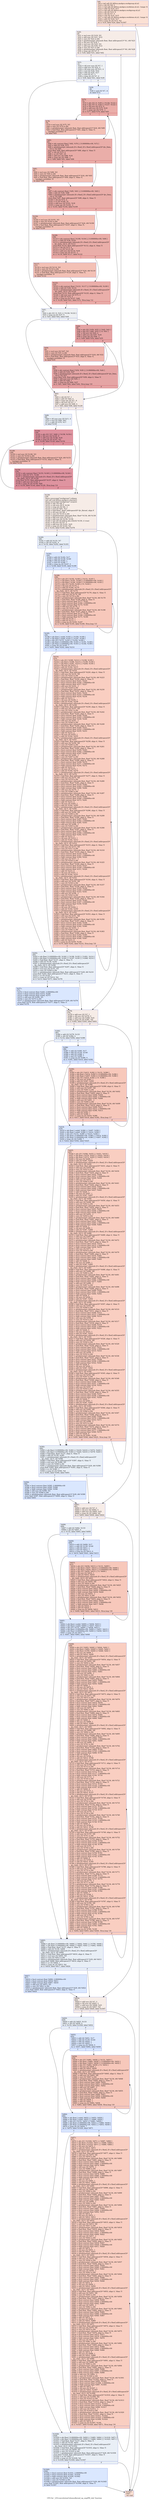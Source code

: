 digraph "CFG for '_Z31convolutionColumnsKernel_up_smpPfS_iiiiii' function" {
	label="CFG for '_Z31convolutionColumnsKernel_up_smpPfS_iiiiii' function";

	Node0x48a26b0 [shape=record,color="#3d50c3ff", style=filled, fillcolor="#f7b99e70",label="{%8:\l  %9 = tail call i32 @llvm.amdgcn.workgroup.id.x()\l  %10 = shl i32 %9, 2\l  %11 = tail call i32 @llvm.amdgcn.workitem.id.x(), !range !4\l  %12 = add i32 %10, %11\l  %13 = tail call i32 @llvm.amdgcn.workgroup.id.y()\l  %14 = shl i32 %13, 6\l  %15 = shl i32 %7, 4\l  %16 = sub i32 %14, %15\l  %17 = tail call i32 @llvm.amdgcn.workitem.id.y(), !range !4\l  %18 = add i32 %16, %17\l  %19 = icmp slt i32 %12, %2\l  br i1 %19, label %20, label %1047\l|{<s0>T|<s1>F}}"];
	Node0x48a26b0:s0 -> Node0x48a4540;
	Node0x48a26b0:s1 -> Node0x48a45d0;
	Node0x48a4540 [shape=record,color="#3d50c3ff", style=filled, fillcolor="#ead5c970",label="{%20:\l20:                                               \l  %21 = mul nsw i32 %18, %5\l  %22 = add nsw i32 %21, %12\l  %23 = sext i32 %22 to i64\l  %24 = getelementptr inbounds float, float addrspace(1)* %1, i64 %23\l  %25 = shl nsw i32 %18, 1\l  %26 = mul nsw i32 %25, %5\l  %27 = add nsw i32 %26, %12\l  %28 = sext i32 %27 to i64\l  %29 = getelementptr inbounds float, float addrspace(1)* %0, i64 %28\l  %30 = icmp sgt i32 %7, 0\l  br i1 %30, label %31, label %62\l|{<s0>T|<s1>F}}"];
	Node0x48a4540:s0 -> Node0x48a4cc0;
	Node0x48a4540:s1 -> Node0x48a4d10;
	Node0x48a4cc0 [shape=record,color="#3d50c3ff", style=filled, fillcolor="#d9dce170",label="{%31:\l31:                                               \l  %32 = shl nuw nsw i32 %7, 1\l  %33 = add nsw i32 %32, 4\l  %34 = shl nuw nsw i32 %11, 4\l  %35 = mul i32 %34, %33\l  %36 = add i32 %35, %17\l  %37 = and i32 %7, 3\l  %38 = icmp ult i32 %7, 4\l  br i1 %38, label %41, label %39\l|{<s0>T|<s1>F}}"];
	Node0x48a4cc0:s0 -> Node0x48a3bf0;
	Node0x48a4cc0:s1 -> Node0x48a53c0;
	Node0x48a53c0 [shape=record,color="#3d50c3ff", style=filled, fillcolor="#b9d0f970",label="{%39:\l39:                                               \l  %40 = and i32 %7, -4\l  br label %72\l}"];
	Node0x48a53c0 -> Node0x48a55c0;
	Node0x48a3bf0 [shape=record,color="#3d50c3ff", style=filled, fillcolor="#d9dce170",label="{%41:\l41:                                               \l  %42 = phi i32 [ 0, %31 ], [ %126, %122 ]\l  %43 = icmp eq i32 %37, 0\l  br i1 %43, label %62, label %44\l|{<s0>T|<s1>F}}"];
	Node0x48a3bf0:s0 -> Node0x48a4d10;
	Node0x48a3bf0:s1 -> Node0x48a5880;
	Node0x48a5880 [shape=record,color="#b70d28ff", style=filled, fillcolor="#c5333470",label="{%44:\l44:                                               \l  %45 = phi i32 [ %59, %55 ], [ %42, %41 ]\l  %46 = phi i32 [ %60, %55 ], [ 0, %41 ]\l  %47 = shl nsw i32 %45, 4\l  %48 = add nsw i32 %47, %18\l  %49 = icmp sgt i32 %48, -1\l  br i1 %49, label %50, label %55\l|{<s0>T|<s1>F}}"];
	Node0x48a5880:s0 -> Node0x48a5e30;
	Node0x48a5880:s1 -> Node0x48a59f0;
	Node0x48a5e30 [shape=record,color="#3d50c3ff", style=filled, fillcolor="#dc5d4a70",label="{%50:\l50:                                               \l  %51 = mul nsw i32 %47, %5\l  %52 = sext i32 %51 to i64\l  %53 = getelementptr inbounds float, float addrspace(1)* %24, i64 %52\l  %54 = load float, float addrspace(1)* %53, align 4, !tbaa !5,\l... !amdgpu.noclobber !9\l  br label %55\l}"];
	Node0x48a5e30 -> Node0x48a59f0;
	Node0x48a59f0 [shape=record,color="#b70d28ff", style=filled, fillcolor="#c5333470",label="{%55:\l55:                                               \l  %56 = phi contract float [ %54, %50 ], [ 0.000000e+00, %44 ]\l  %57 = add i32 %36, %47\l  %58 = getelementptr inbounds [0 x float], [0 x float] addrspace(3)* @s_Data,\l... i32 0, i32 %57\l  store float %56, float addrspace(3)* %58, align 4, !tbaa !5\l  %59 = add nuw nsw i32 %45, 1\l  %60 = add i32 %46, 1\l  %61 = icmp eq i32 %60, %37\l  br i1 %61, label %62, label %44, !llvm.loop !10\l|{<s0>T|<s1>F}}"];
	Node0x48a59f0:s0 -> Node0x48a4d10;
	Node0x48a59f0:s1 -> Node0x48a5880;
	Node0x48a4d10 [shape=record,color="#3d50c3ff", style=filled, fillcolor="#ead5c970",label="{%62:\l62:                                               \l  %63 = shl i32 %7, 1\l  %64 = add i32 %63, 4\l  %65 = icmp sgt i32 %7, -4\l  %66 = shl nsw i32 %7, 1\l  %67 = add nsw i32 %66, 4\l  br i1 %65, label %68, label %129\l|{<s0>T|<s1>F}}"];
	Node0x48a4d10:s0 -> Node0x48a5090;
	Node0x48a4d10:s1 -> Node0x48a7fe0;
	Node0x48a5090 [shape=record,color="#3d50c3ff", style=filled, fillcolor="#cedaeb70",label="{%68:\l68:                                               \l  %69 = shl nuw nsw i32 %11, 4\l  %70 = mul i32 %69, %67\l  %71 = add i32 %70, %17\l  br label %144\l}"];
	Node0x48a5090 -> Node0x48a82d0;
	Node0x48a55c0 [shape=record,color="#b70d28ff", style=filled, fillcolor="#d0473d70",label="{%72:\l72:                                               \l  %73 = phi i32 [ 0, %39 ], [ %126, %122 ]\l  %74 = phi i32 [ 0, %39 ], [ %127, %122 ]\l  %75 = shl nsw i32 %73, 4\l  %76 = add nsw i32 %75, %18\l  %77 = icmp sgt i32 %76, -1\l  br i1 %77, label %78, label %83\l|{<s0>T|<s1>F}}"];
	Node0x48a55c0:s0 -> Node0x48a86a0;
	Node0x48a55c0:s1 -> Node0x48a8730;
	Node0x48a86a0 [shape=record,color="#3d50c3ff", style=filled, fillcolor="#e5705870",label="{%78:\l78:                                               \l  %79 = mul nsw i32 %75, %5\l  %80 = sext i32 %79 to i64\l  %81 = getelementptr inbounds float, float addrspace(1)* %24, i64 %80\l  %82 = load float, float addrspace(1)* %81, align 4, !tbaa !5,\l... !amdgpu.noclobber !9\l  br label %83\l}"];
	Node0x48a86a0 -> Node0x48a8730;
	Node0x48a8730 [shape=record,color="#b70d28ff", style=filled, fillcolor="#d0473d70",label="{%83:\l83:                                               \l  %84 = phi contract float [ %82, %78 ], [ 0.000000e+00, %72 ]\l  %85 = add i32 %36, %75\l  %86 = getelementptr inbounds [0 x float], [0 x float] addrspace(3)* @s_Data,\l... i32 0, i32 %85\l  store float %84, float addrspace(3)* %86, align 4, !tbaa !5\l  %87 = shl i32 %73, 4\l  %88 = or i32 %87, 16\l  %89 = add nsw i32 %88, %18\l  %90 = icmp sgt i32 %89, -1\l  br i1 %90, label %91, label %96\l|{<s0>T|<s1>F}}"];
	Node0x48a8730:s0 -> Node0x48a95d0;
	Node0x48a8730:s1 -> Node0x48a9620;
	Node0x48a95d0 [shape=record,color="#3d50c3ff", style=filled, fillcolor="#e5705870",label="{%91:\l91:                                               \l  %92 = mul nsw i32 %88, %5\l  %93 = sext i32 %92 to i64\l  %94 = getelementptr inbounds float, float addrspace(1)* %24, i64 %93\l  %95 = load float, float addrspace(1)* %94, align 4, !tbaa !5,\l... !amdgpu.noclobber !9\l  br label %96\l}"];
	Node0x48a95d0 -> Node0x48a9620;
	Node0x48a9620 [shape=record,color="#b70d28ff", style=filled, fillcolor="#d0473d70",label="{%96:\l96:                                               \l  %97 = phi contract float [ %95, %91 ], [ 0.000000e+00, %83 ]\l  %98 = add i32 %36, %88\l  %99 = getelementptr inbounds [0 x float], [0 x float] addrspace(3)* @s_Data,\l... i32 0, i32 %98\l  store float %97, float addrspace(3)* %99, align 4, !tbaa !5\l  %100 = shl i32 %73, 4\l  %101 = or i32 %100, 32\l  %102 = add nsw i32 %101, %18\l  %103 = icmp sgt i32 %102, -1\l  br i1 %103, label %104, label %109\l|{<s0>T|<s1>F}}"];
	Node0x48a9620:s0 -> Node0x48a9eb0;
	Node0x48a9620:s1 -> Node0x48a9f00;
	Node0x48a9eb0 [shape=record,color="#3d50c3ff", style=filled, fillcolor="#e5705870",label="{%104:\l104:                                              \l  %105 = mul nsw i32 %101, %5\l  %106 = sext i32 %105 to i64\l  %107 = getelementptr inbounds float, float addrspace(1)* %24, i64 %106\l  %108 = load float, float addrspace(1)* %107, align 4, !tbaa !5,\l... !amdgpu.noclobber !9\l  br label %109\l}"];
	Node0x48a9eb0 -> Node0x48a9f00;
	Node0x48a9f00 [shape=record,color="#b70d28ff", style=filled, fillcolor="#d0473d70",label="{%109:\l109:                                              \l  %110 = phi contract float [ %108, %104 ], [ 0.000000e+00, %96 ]\l  %111 = add i32 %36, %101\l  %112 = getelementptr inbounds [0 x float], [0 x float] addrspace(3)*\l... @s_Data, i32 0, i32 %111\l  store float %110, float addrspace(3)* %112, align 4, !tbaa !5\l  %113 = shl i32 %73, 4\l  %114 = or i32 %113, 48\l  %115 = add nsw i32 %114, %18\l  %116 = icmp sgt i32 %115, -1\l  br i1 %116, label %117, label %122\l|{<s0>T|<s1>F}}"];
	Node0x48a9f00:s0 -> Node0x48aa7c0;
	Node0x48a9f00:s1 -> Node0x48a56b0;
	Node0x48aa7c0 [shape=record,color="#3d50c3ff", style=filled, fillcolor="#e5705870",label="{%117:\l117:                                              \l  %118 = mul nsw i32 %114, %5\l  %119 = sext i32 %118 to i64\l  %120 = getelementptr inbounds float, float addrspace(1)* %24, i64 %119\l  %121 = load float, float addrspace(1)* %120, align 4, !tbaa !5,\l... !amdgpu.noclobber !9\l  br label %122\l}"];
	Node0x48aa7c0 -> Node0x48a56b0;
	Node0x48a56b0 [shape=record,color="#b70d28ff", style=filled, fillcolor="#d0473d70",label="{%122:\l122:                                              \l  %123 = phi contract float [ %121, %117 ], [ 0.000000e+00, %109 ]\l  %124 = add i32 %36, %114\l  %125 = getelementptr inbounds [0 x float], [0 x float] addrspace(3)*\l... @s_Data, i32 0, i32 %124\l  store float %123, float addrspace(3)* %125, align 4, !tbaa !5\l  %126 = add nuw nsw i32 %73, 4\l  %127 = add i32 %74, 4\l  %128 = icmp eq i32 %127, %40\l  br i1 %128, label %41, label %72, !llvm.loop !12\l|{<s0>T|<s1>F}}"];
	Node0x48a56b0:s0 -> Node0x48a3bf0;
	Node0x48a56b0:s1 -> Node0x48a55c0;
	Node0x48a7fe0 [shape=record,color="#3d50c3ff", style=filled, fillcolor="#ead5c970",label="{%129:\l129:                                              \l  fence syncscope(\"workgroup\") release\l  tail call void @llvm.amdgcn.s.barrier()\l  fence syncscope(\"workgroup\") acquire\l  %130 = sdiv i32 %6, 2\l  %131 = sub nsw i32 0, %130\l  %132 = icmp slt i32 %6, -1\l  %133 = mul i32 %67, %11\l  %134 = load float*, float* addrspace(4)* @c_Kernel, align 8\l  %135 = shl nsw i32 %6, 1\l  %136 = sext i32 %135 to i64\l  %137 = getelementptr inbounds float, float* %134, i64 %136\l  %138 = add nuw nsw i32 %17, 1\l  %139 = add nsw i32 %138, %130\l  %140 = tail call i32 @llvm.abs.i32(i32 %130, i1 true)\l  %141 = shl nsw i32 %7, 5\l  %142 = add nsw i32 %141, %25\l  %143 = icmp slt i32 %142, %4\l  br i1 %143, label %160, label %378\l|{<s0>T|<s1>F}}"];
	Node0x48a7fe0:s0 -> Node0x48ac0b0;
	Node0x48a7fe0:s1 -> Node0x48ac140;
	Node0x48a82d0 [shape=record,color="#b70d28ff", style=filled, fillcolor="#b70d2870",label="{%144:\l144:                                              \l  %145 = phi i32 [ %7, %68 ], [ %158, %154 ]\l  %146 = shl nsw i32 %145, 4\l  %147 = add nsw i32 %146, %18\l  %148 = icmp slt i32 %147, %3\l  br i1 %148, label %149, label %154\l|{<s0>T|<s1>F}}"];
	Node0x48a82d0:s0 -> Node0x48ac5a0;
	Node0x48a82d0:s1 -> Node0x48ac2b0;
	Node0x48ac5a0 [shape=record,color="#3d50c3ff", style=filled, fillcolor="#dc5d4a70",label="{%149:\l149:                                              \l  %150 = mul nsw i32 %146, %5\l  %151 = sext i32 %150 to i64\l  %152 = getelementptr inbounds float, float addrspace(1)* %24, i64 %151\l  %153 = load float, float addrspace(1)* %152, align 4, !tbaa !5,\l... !amdgpu.noclobber !9\l  br label %154\l}"];
	Node0x48ac5a0 -> Node0x48ac2b0;
	Node0x48ac2b0 [shape=record,color="#b70d28ff", style=filled, fillcolor="#b70d2870",label="{%154:\l154:                                              \l  %155 = phi contract float [ %153, %149 ], [ 0.000000e+00, %144 ]\l  %156 = add i32 %71, %146\l  %157 = getelementptr inbounds [0 x float], [0 x float] addrspace(3)*\l... @s_Data, i32 0, i32 %156\l  store float %155, float addrspace(3)* %157, align 4, !tbaa !5\l  %158 = add nsw i32 %145, 1\l  %159 = icmp slt i32 %158, %64\l  br i1 %159, label %144, label %129, !llvm.loop !14\l|{<s0>T|<s1>F}}"];
	Node0x48ac2b0:s0 -> Node0x48a82d0;
	Node0x48ac2b0:s1 -> Node0x48a7fe0;
	Node0x48ac0b0 [shape=record,color="#3d50c3ff", style=filled, fillcolor="#cedaeb70",label="{%160:\l160:                                              \l  %161 = add i32 %133, %7\l  %162 = shl i32 %161, 4\l  br i1 %132, label %202, label %163\l|{<s0>T|<s1>F}}"];
	Node0x48ac0b0:s0 -> Node0x48ad040;
	Node0x48ac0b0:s1 -> Node0x48ad090;
	Node0x48ad090 [shape=record,color="#3d50c3ff", style=filled, fillcolor="#abc8fd70",label="{%163:\l163:                                              \l  %164 = add i32 %162, %17\l  %165 = add i32 %130, %140\l  %166 = add i32 %165, 1\l  %167 = and i32 %166, 7\l  %168 = icmp eq i32 %167, 0\l  br i1 %168, label %195, label %169\l|{<s0>T|<s1>F}}"];
	Node0x48ad090:s0 -> Node0x48ad4a0;
	Node0x48ad090:s1 -> Node0x48ad4f0;
	Node0x48ad4f0 [shape=record,color="#3d50c3ff", style=filled, fillcolor="#ed836670",label="{%169:\l169:                                              \l  %170 = phi i32 [ %192, %169 ], [ %131, %163 ]\l  %171 = phi float [ %191, %169 ], [ 0.000000e+00, %163 ]\l  %172 = phi float [ %184, %169 ], [ 0.000000e+00, %163 ]\l  %173 = phi i32 [ %193, %169 ], [ 0, %163 ]\l  %174 = shl nsw i32 %170, 1\l  %175 = add i32 %164, %170\l  %176 = getelementptr inbounds [0 x float], [0 x float] addrspace(3)*\l... @s_Data, i32 0, i32 %175\l  %177 = load float, float addrspace(3)* %176, align 4, !tbaa !5\l  %178 = add nsw i32 %174, %6\l  %179 = sext i32 %178 to i64\l  %180 = getelementptr inbounds float, float* %134, i64 %179\l  %181 = load float, float* %180, align 4, !tbaa !5\l  %182 = fmul contract float %177, %181\l  %183 = fmul contract float %182, 2.000000e+00\l  %184 = fadd contract float %172, %183\l  %185 = add nsw i32 %178, -1\l  %186 = sext i32 %185 to i64\l  %187 = getelementptr inbounds float, float* %134, i64 %186\l  %188 = load float, float* %187, align 4, !tbaa !5\l  %189 = fmul contract float %177, %188\l  %190 = fmul contract float %189, 2.000000e+00\l  %191 = fadd contract float %171, %190\l  %192 = add i32 %170, 1\l  %193 = add i32 %173, 1\l  %194 = icmp eq i32 %193, %167\l  br i1 %194, label %195, label %169, !llvm.loop !15\l|{<s0>T|<s1>F}}"];
	Node0x48ad4f0:s0 -> Node0x48ad4a0;
	Node0x48ad4f0:s1 -> Node0x48ad4f0;
	Node0x48ad4a0 [shape=record,color="#3d50c3ff", style=filled, fillcolor="#abc8fd70",label="{%195:\l195:                                              \l  %196 = phi float [ undef, %163 ], [ %184, %169 ]\l  %197 = phi float [ undef, %163 ], [ %191, %169 ]\l  %198 = phi i32 [ %131, %163 ], [ %192, %169 ]\l  %199 = phi float [ 0.000000e+00, %163 ], [ %191, %169 ]\l  %200 = phi float [ 0.000000e+00, %163 ], [ %184, %169 ]\l  %201 = icmp ult i32 %165, 7\l  br i1 %201, label %202, label %214\l|{<s0>T|<s1>F}}"];
	Node0x48ad4a0:s0 -> Node0x48ad040;
	Node0x48ad4a0:s1 -> Node0x48aeef0;
	Node0x48ad040 [shape=record,color="#3d50c3ff", style=filled, fillcolor="#cedaeb70",label="{%202:\l202:                                              \l  %203 = phi float [ 0.000000e+00, %160 ], [ %196, %195 ], [ %361, %214 ]\l  %204 = phi float [ 0.000000e+00, %160 ], [ %197, %195 ], [ %368, %214 ]\l  %205 = load float, float* %137, align 4, !tbaa !5\l  %206 = add i32 %139, %162\l  %207 = getelementptr inbounds [0 x float], [0 x float] addrspace(3)*\l... @s_Data, i32 0, i32 %206\l  %208 = load float, float addrspace(3)* %207, align 4, !tbaa !5\l  %209 = mul nsw i32 %141, %5\l  %210 = sext i32 %209 to i64\l  %211 = getelementptr inbounds float, float addrspace(1)* %29, i64 %210\l  store float %203, float addrspace(1)* %211, align 4, !tbaa !5\l  %212 = or i32 %142, 1\l  %213 = icmp slt i32 %212, %4\l  br i1 %213, label %371, label %378\l|{<s0>T|<s1>F}}"];
	Node0x48ad040:s0 -> Node0x48af750;
	Node0x48ad040:s1 -> Node0x48ac140;
	Node0x48aeef0 [shape=record,color="#3d50c3ff", style=filled, fillcolor="#f2907270",label="{%214:\l214:                                              \l  %215 = phi i32 [ %369, %214 ], [ %198, %195 ]\l  %216 = phi float [ %368, %214 ], [ %199, %195 ]\l  %217 = phi float [ %361, %214 ], [ %200, %195 ]\l  %218 = shl nsw i32 %215, 1\l  %219 = add i32 %164, %215\l  %220 = getelementptr inbounds [0 x float], [0 x float] addrspace(3)*\l... @s_Data, i32 0, i32 %219\l  %221 = load float, float addrspace(3)* %220, align 4, !tbaa !5\l  %222 = add nsw i32 %218, %6\l  %223 = sext i32 %222 to i64\l  %224 = getelementptr inbounds float, float* %134, i64 %223\l  %225 = load float, float* %224, align 4, !tbaa !5\l  %226 = fmul contract float %221, %225\l  %227 = fmul contract float %226, 2.000000e+00\l  %228 = fadd contract float %217, %227\l  %229 = add nsw i32 %222, -1\l  %230 = sext i32 %229 to i64\l  %231 = getelementptr inbounds float, float* %134, i64 %230\l  %232 = load float, float* %231, align 4, !tbaa !5\l  %233 = fmul contract float %221, %232\l  %234 = fmul contract float %233, 2.000000e+00\l  %235 = fadd contract float %216, %234\l  %236 = add i32 %215, 1\l  %237 = shl nsw i32 %236, 1\l  %238 = add i32 %164, %236\l  %239 = getelementptr inbounds [0 x float], [0 x float] addrspace(3)*\l... @s_Data, i32 0, i32 %238\l  %240 = load float, float addrspace(3)* %239, align 4, !tbaa !5\l  %241 = add nsw i32 %237, %6\l  %242 = sext i32 %241 to i64\l  %243 = getelementptr inbounds float, float* %134, i64 %242\l  %244 = load float, float* %243, align 4, !tbaa !5\l  %245 = fmul contract float %240, %244\l  %246 = fmul contract float %245, 2.000000e+00\l  %247 = fadd contract float %228, %246\l  %248 = add nsw i32 %241, -1\l  %249 = sext i32 %248 to i64\l  %250 = getelementptr inbounds float, float* %134, i64 %249\l  %251 = load float, float* %250, align 4, !tbaa !5\l  %252 = fmul contract float %240, %251\l  %253 = fmul contract float %252, 2.000000e+00\l  %254 = fadd contract float %235, %253\l  %255 = add i32 %215, 2\l  %256 = shl nsw i32 %255, 1\l  %257 = add i32 %164, %255\l  %258 = getelementptr inbounds [0 x float], [0 x float] addrspace(3)*\l... @s_Data, i32 0, i32 %257\l  %259 = load float, float addrspace(3)* %258, align 4, !tbaa !5\l  %260 = add nsw i32 %256, %6\l  %261 = sext i32 %260 to i64\l  %262 = getelementptr inbounds float, float* %134, i64 %261\l  %263 = load float, float* %262, align 4, !tbaa !5\l  %264 = fmul contract float %259, %263\l  %265 = fmul contract float %264, 2.000000e+00\l  %266 = fadd contract float %247, %265\l  %267 = add nsw i32 %260, -1\l  %268 = sext i32 %267 to i64\l  %269 = getelementptr inbounds float, float* %134, i64 %268\l  %270 = load float, float* %269, align 4, !tbaa !5\l  %271 = fmul contract float %259, %270\l  %272 = fmul contract float %271, 2.000000e+00\l  %273 = fadd contract float %254, %272\l  %274 = add i32 %215, 3\l  %275 = shl nsw i32 %274, 1\l  %276 = add i32 %164, %274\l  %277 = getelementptr inbounds [0 x float], [0 x float] addrspace(3)*\l... @s_Data, i32 0, i32 %276\l  %278 = load float, float addrspace(3)* %277, align 4, !tbaa !5\l  %279 = add nsw i32 %275, %6\l  %280 = sext i32 %279 to i64\l  %281 = getelementptr inbounds float, float* %134, i64 %280\l  %282 = load float, float* %281, align 4, !tbaa !5\l  %283 = fmul contract float %278, %282\l  %284 = fmul contract float %283, 2.000000e+00\l  %285 = fadd contract float %266, %284\l  %286 = add nsw i32 %279, -1\l  %287 = sext i32 %286 to i64\l  %288 = getelementptr inbounds float, float* %134, i64 %287\l  %289 = load float, float* %288, align 4, !tbaa !5\l  %290 = fmul contract float %278, %289\l  %291 = fmul contract float %290, 2.000000e+00\l  %292 = fadd contract float %273, %291\l  %293 = add i32 %215, 4\l  %294 = shl nsw i32 %293, 1\l  %295 = add i32 %164, %293\l  %296 = getelementptr inbounds [0 x float], [0 x float] addrspace(3)*\l... @s_Data, i32 0, i32 %295\l  %297 = load float, float addrspace(3)* %296, align 4, !tbaa !5\l  %298 = add nsw i32 %294, %6\l  %299 = sext i32 %298 to i64\l  %300 = getelementptr inbounds float, float* %134, i64 %299\l  %301 = load float, float* %300, align 4, !tbaa !5\l  %302 = fmul contract float %297, %301\l  %303 = fmul contract float %302, 2.000000e+00\l  %304 = fadd contract float %285, %303\l  %305 = add nsw i32 %298, -1\l  %306 = sext i32 %305 to i64\l  %307 = getelementptr inbounds float, float* %134, i64 %306\l  %308 = load float, float* %307, align 4, !tbaa !5\l  %309 = fmul contract float %297, %308\l  %310 = fmul contract float %309, 2.000000e+00\l  %311 = fadd contract float %292, %310\l  %312 = add i32 %215, 5\l  %313 = shl nsw i32 %312, 1\l  %314 = add i32 %164, %312\l  %315 = getelementptr inbounds [0 x float], [0 x float] addrspace(3)*\l... @s_Data, i32 0, i32 %314\l  %316 = load float, float addrspace(3)* %315, align 4, !tbaa !5\l  %317 = add nsw i32 %313, %6\l  %318 = sext i32 %317 to i64\l  %319 = getelementptr inbounds float, float* %134, i64 %318\l  %320 = load float, float* %319, align 4, !tbaa !5\l  %321 = fmul contract float %316, %320\l  %322 = fmul contract float %321, 2.000000e+00\l  %323 = fadd contract float %304, %322\l  %324 = add nsw i32 %317, -1\l  %325 = sext i32 %324 to i64\l  %326 = getelementptr inbounds float, float* %134, i64 %325\l  %327 = load float, float* %326, align 4, !tbaa !5\l  %328 = fmul contract float %316, %327\l  %329 = fmul contract float %328, 2.000000e+00\l  %330 = fadd contract float %311, %329\l  %331 = add i32 %215, 6\l  %332 = shl nsw i32 %331, 1\l  %333 = add i32 %164, %331\l  %334 = getelementptr inbounds [0 x float], [0 x float] addrspace(3)*\l... @s_Data, i32 0, i32 %333\l  %335 = load float, float addrspace(3)* %334, align 4, !tbaa !5\l  %336 = add nsw i32 %332, %6\l  %337 = sext i32 %336 to i64\l  %338 = getelementptr inbounds float, float* %134, i64 %337\l  %339 = load float, float* %338, align 4, !tbaa !5\l  %340 = fmul contract float %335, %339\l  %341 = fmul contract float %340, 2.000000e+00\l  %342 = fadd contract float %323, %341\l  %343 = add nsw i32 %336, -1\l  %344 = sext i32 %343 to i64\l  %345 = getelementptr inbounds float, float* %134, i64 %344\l  %346 = load float, float* %345, align 4, !tbaa !5\l  %347 = fmul contract float %335, %346\l  %348 = fmul contract float %347, 2.000000e+00\l  %349 = fadd contract float %330, %348\l  %350 = add i32 %215, 7\l  %351 = shl nsw i32 %350, 1\l  %352 = add i32 %164, %350\l  %353 = getelementptr inbounds [0 x float], [0 x float] addrspace(3)*\l... @s_Data, i32 0, i32 %352\l  %354 = load float, float addrspace(3)* %353, align 4, !tbaa !5\l  %355 = add nsw i32 %351, %6\l  %356 = sext i32 %355 to i64\l  %357 = getelementptr inbounds float, float* %134, i64 %356\l  %358 = load float, float* %357, align 4, !tbaa !5\l  %359 = fmul contract float %354, %358\l  %360 = fmul contract float %359, 2.000000e+00\l  %361 = fadd contract float %342, %360\l  %362 = add nsw i32 %355, -1\l  %363 = sext i32 %362 to i64\l  %364 = getelementptr inbounds float, float* %134, i64 %363\l  %365 = load float, float* %364, align 4, !tbaa !5\l  %366 = fmul contract float %354, %365\l  %367 = fmul contract float %366, 2.000000e+00\l  %368 = fadd contract float %349, %367\l  %369 = add i32 %215, 8\l  %370 = icmp eq i32 %350, %140\l  br i1 %370, label %202, label %214, !llvm.loop !16\l|{<s0>T|<s1>F}}"];
	Node0x48aeef0:s0 -> Node0x48ad040;
	Node0x48aeef0:s1 -> Node0x48aeef0;
	Node0x48af750 [shape=record,color="#3d50c3ff", style=filled, fillcolor="#abc8fd70",label="{%371:\l371:                                              \l  %372 = fmul contract float %205, 2.000000e+00\l  %373 = fmul contract float %372, %208\l  %374 = fadd contract float %204, %373\l  %375 = add nsw i32 %209, %5\l  %376 = sext i32 %375 to i64\l  %377 = getelementptr inbounds float, float addrspace(1)* %29, i64 %376\l  store float %374, float addrspace(1)* %377, align 4, !tbaa !5\l  br label %378\l}"];
	Node0x48af750 -> Node0x48ac140;
	Node0x48ac140 [shape=record,color="#3d50c3ff", style=filled, fillcolor="#ead5c970",label="{%378:\l378:                                              \l  %379 = add nsw i32 %7, 1\l  %380 = shl nsw i32 %379, 5\l  %381 = add nsw i32 %380, %25\l  %382 = icmp slt i32 %381, %4\l  br i1 %382, label %383, label %601\l|{<s0>T|<s1>F}}"];
	Node0x48ac140:s0 -> Node0x48b6810;
	Node0x48ac140:s1 -> Node0x48b6860;
	Node0x48b6810 [shape=record,color="#3d50c3ff", style=filled, fillcolor="#cedaeb70",label="{%383:\l383:                                              \l  %384 = add i32 %379, %133\l  %385 = shl i32 %384, 4\l  br i1 %132, label %582, label %386\l|{<s0>T|<s1>F}}"];
	Node0x48b6810:s0 -> Node0x48b6a80;
	Node0x48b6810:s1 -> Node0x48b6ad0;
	Node0x48b6ad0 [shape=record,color="#3d50c3ff", style=filled, fillcolor="#abc8fd70",label="{%386:\l386:                                              \l  %387 = add i32 %385, %17\l  %388 = add i32 %130, %140\l  %389 = add i32 %388, 1\l  %390 = and i32 %389, 7\l  %391 = icmp eq i32 %390, 0\l  br i1 %391, label %418, label %392\l|{<s0>T|<s1>F}}"];
	Node0x48b6ad0:s0 -> Node0x48b6ee0;
	Node0x48b6ad0:s1 -> Node0x48b6f30;
	Node0x48b6f30 [shape=record,color="#3d50c3ff", style=filled, fillcolor="#ed836670",label="{%392:\l392:                                              \l  %393 = phi i32 [ %415, %392 ], [ %131, %386 ]\l  %394 = phi float [ %414, %392 ], [ 0.000000e+00, %386 ]\l  %395 = phi float [ %407, %392 ], [ 0.000000e+00, %386 ]\l  %396 = phi i32 [ %416, %392 ], [ 0, %386 ]\l  %397 = shl nsw i32 %393, 1\l  %398 = add i32 %387, %393\l  %399 = getelementptr inbounds [0 x float], [0 x float] addrspace(3)*\l... @s_Data, i32 0, i32 %398\l  %400 = load float, float addrspace(3)* %399, align 4, !tbaa !5\l  %401 = add nsw i32 %397, %6\l  %402 = sext i32 %401 to i64\l  %403 = getelementptr inbounds float, float* %134, i64 %402\l  %404 = load float, float* %403, align 4, !tbaa !5\l  %405 = fmul contract float %400, %404\l  %406 = fmul contract float %405, 2.000000e+00\l  %407 = fadd contract float %395, %406\l  %408 = add nsw i32 %401, -1\l  %409 = sext i32 %408 to i64\l  %410 = getelementptr inbounds float, float* %134, i64 %409\l  %411 = load float, float* %410, align 4, !tbaa !5\l  %412 = fmul contract float %400, %411\l  %413 = fmul contract float %412, 2.000000e+00\l  %414 = fadd contract float %394, %413\l  %415 = add i32 %393, 1\l  %416 = add i32 %396, 1\l  %417 = icmp eq i32 %416, %390\l  br i1 %417, label %418, label %392, !llvm.loop !17\l|{<s0>T|<s1>F}}"];
	Node0x48b6f30:s0 -> Node0x48b6ee0;
	Node0x48b6f30:s1 -> Node0x48b6f30;
	Node0x48b6ee0 [shape=record,color="#3d50c3ff", style=filled, fillcolor="#abc8fd70",label="{%418:\l418:                                              \l  %419 = phi float [ undef, %386 ], [ %407, %392 ]\l  %420 = phi float [ undef, %386 ], [ %414, %392 ]\l  %421 = phi i32 [ %131, %386 ], [ %415, %392 ]\l  %422 = phi float [ 0.000000e+00, %386 ], [ %414, %392 ]\l  %423 = phi float [ 0.000000e+00, %386 ], [ %407, %392 ]\l  %424 = icmp ult i32 %388, 7\l  br i1 %424, label %582, label %425\l|{<s0>T|<s1>F}}"];
	Node0x48b6ee0:s0 -> Node0x48b6a80;
	Node0x48b6ee0:s1 -> Node0x48b8500;
	Node0x48b8500 [shape=record,color="#3d50c3ff", style=filled, fillcolor="#f2907270",label="{%425:\l425:                                              \l  %426 = phi i32 [ %580, %425 ], [ %421, %418 ]\l  %427 = phi float [ %579, %425 ], [ %422, %418 ]\l  %428 = phi float [ %572, %425 ], [ %423, %418 ]\l  %429 = shl nsw i32 %426, 1\l  %430 = add i32 %387, %426\l  %431 = getelementptr inbounds [0 x float], [0 x float] addrspace(3)*\l... @s_Data, i32 0, i32 %430\l  %432 = load float, float addrspace(3)* %431, align 4, !tbaa !5\l  %433 = add nsw i32 %429, %6\l  %434 = sext i32 %433 to i64\l  %435 = getelementptr inbounds float, float* %134, i64 %434\l  %436 = load float, float* %435, align 4, !tbaa !5\l  %437 = fmul contract float %432, %436\l  %438 = fmul contract float %437, 2.000000e+00\l  %439 = fadd contract float %428, %438\l  %440 = add nsw i32 %433, -1\l  %441 = sext i32 %440 to i64\l  %442 = getelementptr inbounds float, float* %134, i64 %441\l  %443 = load float, float* %442, align 4, !tbaa !5\l  %444 = fmul contract float %432, %443\l  %445 = fmul contract float %444, 2.000000e+00\l  %446 = fadd contract float %427, %445\l  %447 = add i32 %426, 1\l  %448 = shl nsw i32 %447, 1\l  %449 = add i32 %387, %447\l  %450 = getelementptr inbounds [0 x float], [0 x float] addrspace(3)*\l... @s_Data, i32 0, i32 %449\l  %451 = load float, float addrspace(3)* %450, align 4, !tbaa !5\l  %452 = add nsw i32 %448, %6\l  %453 = sext i32 %452 to i64\l  %454 = getelementptr inbounds float, float* %134, i64 %453\l  %455 = load float, float* %454, align 4, !tbaa !5\l  %456 = fmul contract float %451, %455\l  %457 = fmul contract float %456, 2.000000e+00\l  %458 = fadd contract float %439, %457\l  %459 = add nsw i32 %452, -1\l  %460 = sext i32 %459 to i64\l  %461 = getelementptr inbounds float, float* %134, i64 %460\l  %462 = load float, float* %461, align 4, !tbaa !5\l  %463 = fmul contract float %451, %462\l  %464 = fmul contract float %463, 2.000000e+00\l  %465 = fadd contract float %446, %464\l  %466 = add i32 %426, 2\l  %467 = shl nsw i32 %466, 1\l  %468 = add i32 %387, %466\l  %469 = getelementptr inbounds [0 x float], [0 x float] addrspace(3)*\l... @s_Data, i32 0, i32 %468\l  %470 = load float, float addrspace(3)* %469, align 4, !tbaa !5\l  %471 = add nsw i32 %467, %6\l  %472 = sext i32 %471 to i64\l  %473 = getelementptr inbounds float, float* %134, i64 %472\l  %474 = load float, float* %473, align 4, !tbaa !5\l  %475 = fmul contract float %470, %474\l  %476 = fmul contract float %475, 2.000000e+00\l  %477 = fadd contract float %458, %476\l  %478 = add nsw i32 %471, -1\l  %479 = sext i32 %478 to i64\l  %480 = getelementptr inbounds float, float* %134, i64 %479\l  %481 = load float, float* %480, align 4, !tbaa !5\l  %482 = fmul contract float %470, %481\l  %483 = fmul contract float %482, 2.000000e+00\l  %484 = fadd contract float %465, %483\l  %485 = add i32 %426, 3\l  %486 = shl nsw i32 %485, 1\l  %487 = add i32 %387, %485\l  %488 = getelementptr inbounds [0 x float], [0 x float] addrspace(3)*\l... @s_Data, i32 0, i32 %487\l  %489 = load float, float addrspace(3)* %488, align 4, !tbaa !5\l  %490 = add nsw i32 %486, %6\l  %491 = sext i32 %490 to i64\l  %492 = getelementptr inbounds float, float* %134, i64 %491\l  %493 = load float, float* %492, align 4, !tbaa !5\l  %494 = fmul contract float %489, %493\l  %495 = fmul contract float %494, 2.000000e+00\l  %496 = fadd contract float %477, %495\l  %497 = add nsw i32 %490, -1\l  %498 = sext i32 %497 to i64\l  %499 = getelementptr inbounds float, float* %134, i64 %498\l  %500 = load float, float* %499, align 4, !tbaa !5\l  %501 = fmul contract float %489, %500\l  %502 = fmul contract float %501, 2.000000e+00\l  %503 = fadd contract float %484, %502\l  %504 = add i32 %426, 4\l  %505 = shl nsw i32 %504, 1\l  %506 = add i32 %387, %504\l  %507 = getelementptr inbounds [0 x float], [0 x float] addrspace(3)*\l... @s_Data, i32 0, i32 %506\l  %508 = load float, float addrspace(3)* %507, align 4, !tbaa !5\l  %509 = add nsw i32 %505, %6\l  %510 = sext i32 %509 to i64\l  %511 = getelementptr inbounds float, float* %134, i64 %510\l  %512 = load float, float* %511, align 4, !tbaa !5\l  %513 = fmul contract float %508, %512\l  %514 = fmul contract float %513, 2.000000e+00\l  %515 = fadd contract float %496, %514\l  %516 = add nsw i32 %509, -1\l  %517 = sext i32 %516 to i64\l  %518 = getelementptr inbounds float, float* %134, i64 %517\l  %519 = load float, float* %518, align 4, !tbaa !5\l  %520 = fmul contract float %508, %519\l  %521 = fmul contract float %520, 2.000000e+00\l  %522 = fadd contract float %503, %521\l  %523 = add i32 %426, 5\l  %524 = shl nsw i32 %523, 1\l  %525 = add i32 %387, %523\l  %526 = getelementptr inbounds [0 x float], [0 x float] addrspace(3)*\l... @s_Data, i32 0, i32 %525\l  %527 = load float, float addrspace(3)* %526, align 4, !tbaa !5\l  %528 = add nsw i32 %524, %6\l  %529 = sext i32 %528 to i64\l  %530 = getelementptr inbounds float, float* %134, i64 %529\l  %531 = load float, float* %530, align 4, !tbaa !5\l  %532 = fmul contract float %527, %531\l  %533 = fmul contract float %532, 2.000000e+00\l  %534 = fadd contract float %515, %533\l  %535 = add nsw i32 %528, -1\l  %536 = sext i32 %535 to i64\l  %537 = getelementptr inbounds float, float* %134, i64 %536\l  %538 = load float, float* %537, align 4, !tbaa !5\l  %539 = fmul contract float %527, %538\l  %540 = fmul contract float %539, 2.000000e+00\l  %541 = fadd contract float %522, %540\l  %542 = add i32 %426, 6\l  %543 = shl nsw i32 %542, 1\l  %544 = add i32 %387, %542\l  %545 = getelementptr inbounds [0 x float], [0 x float] addrspace(3)*\l... @s_Data, i32 0, i32 %544\l  %546 = load float, float addrspace(3)* %545, align 4, !tbaa !5\l  %547 = add nsw i32 %543, %6\l  %548 = sext i32 %547 to i64\l  %549 = getelementptr inbounds float, float* %134, i64 %548\l  %550 = load float, float* %549, align 4, !tbaa !5\l  %551 = fmul contract float %546, %550\l  %552 = fmul contract float %551, 2.000000e+00\l  %553 = fadd contract float %534, %552\l  %554 = add nsw i32 %547, -1\l  %555 = sext i32 %554 to i64\l  %556 = getelementptr inbounds float, float* %134, i64 %555\l  %557 = load float, float* %556, align 4, !tbaa !5\l  %558 = fmul contract float %546, %557\l  %559 = fmul contract float %558, 2.000000e+00\l  %560 = fadd contract float %541, %559\l  %561 = add i32 %426, 7\l  %562 = shl nsw i32 %561, 1\l  %563 = add i32 %387, %561\l  %564 = getelementptr inbounds [0 x float], [0 x float] addrspace(3)*\l... @s_Data, i32 0, i32 %563\l  %565 = load float, float addrspace(3)* %564, align 4, !tbaa !5\l  %566 = add nsw i32 %562, %6\l  %567 = sext i32 %566 to i64\l  %568 = getelementptr inbounds float, float* %134, i64 %567\l  %569 = load float, float* %568, align 4, !tbaa !5\l  %570 = fmul contract float %565, %569\l  %571 = fmul contract float %570, 2.000000e+00\l  %572 = fadd contract float %553, %571\l  %573 = add nsw i32 %566, -1\l  %574 = sext i32 %573 to i64\l  %575 = getelementptr inbounds float, float* %134, i64 %574\l  %576 = load float, float* %575, align 4, !tbaa !5\l  %577 = fmul contract float %565, %576\l  %578 = fmul contract float %577, 2.000000e+00\l  %579 = fadd contract float %560, %578\l  %580 = add i32 %426, 8\l  %581 = icmp eq i32 %561, %140\l  br i1 %581, label %582, label %425, !llvm.loop !16\l|{<s0>T|<s1>F}}"];
	Node0x48b8500:s0 -> Node0x48b6a80;
	Node0x48b8500:s1 -> Node0x48b8500;
	Node0x48b6a80 [shape=record,color="#3d50c3ff", style=filled, fillcolor="#cedaeb70",label="{%582:\l582:                                              \l  %583 = phi float [ 0.000000e+00, %383 ], [ %419, %418 ], [ %572, %425 ]\l  %584 = phi float [ 0.000000e+00, %383 ], [ %420, %418 ], [ %579, %425 ]\l  %585 = load float, float* %137, align 4, !tbaa !5\l  %586 = add i32 %139, %385\l  %587 = getelementptr inbounds [0 x float], [0 x float] addrspace(3)*\l... @s_Data, i32 0, i32 %586\l  %588 = load float, float addrspace(3)* %587, align 4, !tbaa !5\l  %589 = mul nsw i32 %380, %5\l  %590 = sext i32 %589 to i64\l  %591 = getelementptr inbounds float, float addrspace(1)* %29, i64 %590\l  store float %583, float addrspace(1)* %591, align 4, !tbaa !5\l  %592 = or i32 %381, 1\l  %593 = icmp slt i32 %592, %4\l  br i1 %593, label %594, label %601\l|{<s0>T|<s1>F}}"];
	Node0x48b6a80:s0 -> Node0x48c0450;
	Node0x48b6a80:s1 -> Node0x48b6860;
	Node0x48c0450 [shape=record,color="#3d50c3ff", style=filled, fillcolor="#abc8fd70",label="{%594:\l594:                                              \l  %595 = fmul contract float %585, 2.000000e+00\l  %596 = fmul contract float %595, %588\l  %597 = fadd contract float %584, %596\l  %598 = add nsw i32 %589, %5\l  %599 = sext i32 %598 to i64\l  %600 = getelementptr inbounds float, float addrspace(1)* %29, i64 %599\l  store float %597, float addrspace(1)* %600, align 4, !tbaa !5\l  br label %601\l}"];
	Node0x48c0450 -> Node0x48b6860;
	Node0x48b6860 [shape=record,color="#3d50c3ff", style=filled, fillcolor="#ead5c970",label="{%601:\l601:                                              \l  %602 = add nsw i32 %7, 2\l  %603 = shl nsw i32 %602, 5\l  %604 = add nsw i32 %603, %25\l  %605 = icmp slt i32 %604, %4\l  br i1 %605, label %606, label %824\l|{<s0>T|<s1>F}}"];
	Node0x48b6860:s0 -> Node0x48c0be0;
	Node0x48b6860:s1 -> Node0x48c0c30;
	Node0x48c0be0 [shape=record,color="#3d50c3ff", style=filled, fillcolor="#cedaeb70",label="{%606:\l606:                                              \l  %607 = add i32 %602, %133\l  %608 = shl i32 %607, 4\l  br i1 %132, label %805, label %609\l|{<s0>T|<s1>F}}"];
	Node0x48c0be0:s0 -> Node0x48c0e50;
	Node0x48c0be0:s1 -> Node0x48c0ea0;
	Node0x48c0ea0 [shape=record,color="#3d50c3ff", style=filled, fillcolor="#abc8fd70",label="{%609:\l609:                                              \l  %610 = add i32 %608, %17\l  %611 = add i32 %130, %140\l  %612 = add i32 %611, 1\l  %613 = and i32 %612, 7\l  %614 = icmp eq i32 %613, 0\l  br i1 %614, label %641, label %615\l|{<s0>T|<s1>F}}"];
	Node0x48c0ea0:s0 -> Node0x48c1270;
	Node0x48c0ea0:s1 -> Node0x48c12c0;
	Node0x48c12c0 [shape=record,color="#3d50c3ff", style=filled, fillcolor="#ed836670",label="{%615:\l615:                                              \l  %616 = phi i32 [ %638, %615 ], [ %131, %609 ]\l  %617 = phi float [ %637, %615 ], [ 0.000000e+00, %609 ]\l  %618 = phi float [ %630, %615 ], [ 0.000000e+00, %609 ]\l  %619 = phi i32 [ %639, %615 ], [ 0, %609 ]\l  %620 = shl nsw i32 %616, 1\l  %621 = add i32 %610, %616\l  %622 = getelementptr inbounds [0 x float], [0 x float] addrspace(3)*\l... @s_Data, i32 0, i32 %621\l  %623 = load float, float addrspace(3)* %622, align 4, !tbaa !5\l  %624 = add nsw i32 %620, %6\l  %625 = sext i32 %624 to i64\l  %626 = getelementptr inbounds float, float* %134, i64 %625\l  %627 = load float, float* %626, align 4, !tbaa !5\l  %628 = fmul contract float %623, %627\l  %629 = fmul contract float %628, 2.000000e+00\l  %630 = fadd contract float %618, %629\l  %631 = add nsw i32 %624, -1\l  %632 = sext i32 %631 to i64\l  %633 = getelementptr inbounds float, float* %134, i64 %632\l  %634 = load float, float* %633, align 4, !tbaa !5\l  %635 = fmul contract float %623, %634\l  %636 = fmul contract float %635, 2.000000e+00\l  %637 = fadd contract float %617, %636\l  %638 = add i32 %616, 1\l  %639 = add i32 %619, 1\l  %640 = icmp eq i32 %639, %613\l  br i1 %640, label %641, label %615, !llvm.loop !18\l|{<s0>T|<s1>F}}"];
	Node0x48c12c0:s0 -> Node0x48c1270;
	Node0x48c12c0:s1 -> Node0x48c12c0;
	Node0x48c1270 [shape=record,color="#3d50c3ff", style=filled, fillcolor="#abc8fd70",label="{%641:\l641:                                              \l  %642 = phi float [ undef, %609 ], [ %630, %615 ]\l  %643 = phi float [ undef, %609 ], [ %637, %615 ]\l  %644 = phi i32 [ %131, %609 ], [ %638, %615 ]\l  %645 = phi float [ 0.000000e+00, %609 ], [ %637, %615 ]\l  %646 = phi float [ 0.000000e+00, %609 ], [ %630, %615 ]\l  %647 = icmp ult i32 %611, 7\l  br i1 %647, label %805, label %648\l|{<s0>T|<s1>F}}"];
	Node0x48c1270:s0 -> Node0x48c0e50;
	Node0x48c1270:s1 -> Node0x48c2730;
	Node0x48c2730 [shape=record,color="#3d50c3ff", style=filled, fillcolor="#f2907270",label="{%648:\l648:                                              \l  %649 = phi i32 [ %803, %648 ], [ %644, %641 ]\l  %650 = phi float [ %802, %648 ], [ %645, %641 ]\l  %651 = phi float [ %795, %648 ], [ %646, %641 ]\l  %652 = shl nsw i32 %649, 1\l  %653 = add i32 %610, %649\l  %654 = getelementptr inbounds [0 x float], [0 x float] addrspace(3)*\l... @s_Data, i32 0, i32 %653\l  %655 = load float, float addrspace(3)* %654, align 4, !tbaa !5\l  %656 = add nsw i32 %652, %6\l  %657 = sext i32 %656 to i64\l  %658 = getelementptr inbounds float, float* %134, i64 %657\l  %659 = load float, float* %658, align 4, !tbaa !5\l  %660 = fmul contract float %655, %659\l  %661 = fmul contract float %660, 2.000000e+00\l  %662 = fadd contract float %651, %661\l  %663 = add nsw i32 %656, -1\l  %664 = sext i32 %663 to i64\l  %665 = getelementptr inbounds float, float* %134, i64 %664\l  %666 = load float, float* %665, align 4, !tbaa !5\l  %667 = fmul contract float %655, %666\l  %668 = fmul contract float %667, 2.000000e+00\l  %669 = fadd contract float %650, %668\l  %670 = add i32 %649, 1\l  %671 = shl nsw i32 %670, 1\l  %672 = add i32 %610, %670\l  %673 = getelementptr inbounds [0 x float], [0 x float] addrspace(3)*\l... @s_Data, i32 0, i32 %672\l  %674 = load float, float addrspace(3)* %673, align 4, !tbaa !5\l  %675 = add nsw i32 %671, %6\l  %676 = sext i32 %675 to i64\l  %677 = getelementptr inbounds float, float* %134, i64 %676\l  %678 = load float, float* %677, align 4, !tbaa !5\l  %679 = fmul contract float %674, %678\l  %680 = fmul contract float %679, 2.000000e+00\l  %681 = fadd contract float %662, %680\l  %682 = add nsw i32 %675, -1\l  %683 = sext i32 %682 to i64\l  %684 = getelementptr inbounds float, float* %134, i64 %683\l  %685 = load float, float* %684, align 4, !tbaa !5\l  %686 = fmul contract float %674, %685\l  %687 = fmul contract float %686, 2.000000e+00\l  %688 = fadd contract float %669, %687\l  %689 = add i32 %649, 2\l  %690 = shl nsw i32 %689, 1\l  %691 = add i32 %610, %689\l  %692 = getelementptr inbounds [0 x float], [0 x float] addrspace(3)*\l... @s_Data, i32 0, i32 %691\l  %693 = load float, float addrspace(3)* %692, align 4, !tbaa !5\l  %694 = add nsw i32 %690, %6\l  %695 = sext i32 %694 to i64\l  %696 = getelementptr inbounds float, float* %134, i64 %695\l  %697 = load float, float* %696, align 4, !tbaa !5\l  %698 = fmul contract float %693, %697\l  %699 = fmul contract float %698, 2.000000e+00\l  %700 = fadd contract float %681, %699\l  %701 = add nsw i32 %694, -1\l  %702 = sext i32 %701 to i64\l  %703 = getelementptr inbounds float, float* %134, i64 %702\l  %704 = load float, float* %703, align 4, !tbaa !5\l  %705 = fmul contract float %693, %704\l  %706 = fmul contract float %705, 2.000000e+00\l  %707 = fadd contract float %688, %706\l  %708 = add i32 %649, 3\l  %709 = shl nsw i32 %708, 1\l  %710 = add i32 %610, %708\l  %711 = getelementptr inbounds [0 x float], [0 x float] addrspace(3)*\l... @s_Data, i32 0, i32 %710\l  %712 = load float, float addrspace(3)* %711, align 4, !tbaa !5\l  %713 = add nsw i32 %709, %6\l  %714 = sext i32 %713 to i64\l  %715 = getelementptr inbounds float, float* %134, i64 %714\l  %716 = load float, float* %715, align 4, !tbaa !5\l  %717 = fmul contract float %712, %716\l  %718 = fmul contract float %717, 2.000000e+00\l  %719 = fadd contract float %700, %718\l  %720 = add nsw i32 %713, -1\l  %721 = sext i32 %720 to i64\l  %722 = getelementptr inbounds float, float* %134, i64 %721\l  %723 = load float, float* %722, align 4, !tbaa !5\l  %724 = fmul contract float %712, %723\l  %725 = fmul contract float %724, 2.000000e+00\l  %726 = fadd contract float %707, %725\l  %727 = add i32 %649, 4\l  %728 = shl nsw i32 %727, 1\l  %729 = add i32 %610, %727\l  %730 = getelementptr inbounds [0 x float], [0 x float] addrspace(3)*\l... @s_Data, i32 0, i32 %729\l  %731 = load float, float addrspace(3)* %730, align 4, !tbaa !5\l  %732 = add nsw i32 %728, %6\l  %733 = sext i32 %732 to i64\l  %734 = getelementptr inbounds float, float* %134, i64 %733\l  %735 = load float, float* %734, align 4, !tbaa !5\l  %736 = fmul contract float %731, %735\l  %737 = fmul contract float %736, 2.000000e+00\l  %738 = fadd contract float %719, %737\l  %739 = add nsw i32 %732, -1\l  %740 = sext i32 %739 to i64\l  %741 = getelementptr inbounds float, float* %134, i64 %740\l  %742 = load float, float* %741, align 4, !tbaa !5\l  %743 = fmul contract float %731, %742\l  %744 = fmul contract float %743, 2.000000e+00\l  %745 = fadd contract float %726, %744\l  %746 = add i32 %649, 5\l  %747 = shl nsw i32 %746, 1\l  %748 = add i32 %610, %746\l  %749 = getelementptr inbounds [0 x float], [0 x float] addrspace(3)*\l... @s_Data, i32 0, i32 %748\l  %750 = load float, float addrspace(3)* %749, align 4, !tbaa !5\l  %751 = add nsw i32 %747, %6\l  %752 = sext i32 %751 to i64\l  %753 = getelementptr inbounds float, float* %134, i64 %752\l  %754 = load float, float* %753, align 4, !tbaa !5\l  %755 = fmul contract float %750, %754\l  %756 = fmul contract float %755, 2.000000e+00\l  %757 = fadd contract float %738, %756\l  %758 = add nsw i32 %751, -1\l  %759 = sext i32 %758 to i64\l  %760 = getelementptr inbounds float, float* %134, i64 %759\l  %761 = load float, float* %760, align 4, !tbaa !5\l  %762 = fmul contract float %750, %761\l  %763 = fmul contract float %762, 2.000000e+00\l  %764 = fadd contract float %745, %763\l  %765 = add i32 %649, 6\l  %766 = shl nsw i32 %765, 1\l  %767 = add i32 %610, %765\l  %768 = getelementptr inbounds [0 x float], [0 x float] addrspace(3)*\l... @s_Data, i32 0, i32 %767\l  %769 = load float, float addrspace(3)* %768, align 4, !tbaa !5\l  %770 = add nsw i32 %766, %6\l  %771 = sext i32 %770 to i64\l  %772 = getelementptr inbounds float, float* %134, i64 %771\l  %773 = load float, float* %772, align 4, !tbaa !5\l  %774 = fmul contract float %769, %773\l  %775 = fmul contract float %774, 2.000000e+00\l  %776 = fadd contract float %757, %775\l  %777 = add nsw i32 %770, -1\l  %778 = sext i32 %777 to i64\l  %779 = getelementptr inbounds float, float* %134, i64 %778\l  %780 = load float, float* %779, align 4, !tbaa !5\l  %781 = fmul contract float %769, %780\l  %782 = fmul contract float %781, 2.000000e+00\l  %783 = fadd contract float %764, %782\l  %784 = add i32 %649, 7\l  %785 = shl nsw i32 %784, 1\l  %786 = add i32 %610, %784\l  %787 = getelementptr inbounds [0 x float], [0 x float] addrspace(3)*\l... @s_Data, i32 0, i32 %786\l  %788 = load float, float addrspace(3)* %787, align 4, !tbaa !5\l  %789 = add nsw i32 %785, %6\l  %790 = sext i32 %789 to i64\l  %791 = getelementptr inbounds float, float* %134, i64 %790\l  %792 = load float, float* %791, align 4, !tbaa !5\l  %793 = fmul contract float %788, %792\l  %794 = fmul contract float %793, 2.000000e+00\l  %795 = fadd contract float %776, %794\l  %796 = add nsw i32 %789, -1\l  %797 = sext i32 %796 to i64\l  %798 = getelementptr inbounds float, float* %134, i64 %797\l  %799 = load float, float* %798, align 4, !tbaa !5\l  %800 = fmul contract float %788, %799\l  %801 = fmul contract float %800, 2.000000e+00\l  %802 = fadd contract float %783, %801\l  %803 = add i32 %649, 8\l  %804 = icmp eq i32 %784, %140\l  br i1 %804, label %805, label %648, !llvm.loop !16\l|{<s0>T|<s1>F}}"];
	Node0x48c2730:s0 -> Node0x48c0e50;
	Node0x48c2730:s1 -> Node0x48c2730;
	Node0x48c0e50 [shape=record,color="#3d50c3ff", style=filled, fillcolor="#cedaeb70",label="{%805:\l805:                                              \l  %806 = phi float [ 0.000000e+00, %606 ], [ %642, %641 ], [ %795, %648 ]\l  %807 = phi float [ 0.000000e+00, %606 ], [ %643, %641 ], [ %802, %648 ]\l  %808 = load float, float* %137, align 4, !tbaa !5\l  %809 = add i32 %139, %608\l  %810 = getelementptr inbounds [0 x float], [0 x float] addrspace(3)*\l... @s_Data, i32 0, i32 %809\l  %811 = load float, float addrspace(3)* %810, align 4, !tbaa !5\l  %812 = mul nsw i32 %603, %5\l  %813 = sext i32 %812 to i64\l  %814 = getelementptr inbounds float, float addrspace(1)* %29, i64 %813\l  store float %806, float addrspace(1)* %814, align 4, !tbaa !5\l  %815 = or i32 %604, 1\l  %816 = icmp slt i32 %815, %4\l  br i1 %816, label %817, label %824\l|{<s0>T|<s1>F}}"];
	Node0x48c0e50:s0 -> Node0x48ca5f0;
	Node0x48c0e50:s1 -> Node0x48c0c30;
	Node0x48ca5f0 [shape=record,color="#3d50c3ff", style=filled, fillcolor="#abc8fd70",label="{%817:\l817:                                              \l  %818 = fmul contract float %808, 2.000000e+00\l  %819 = fmul contract float %818, %811\l  %820 = fadd contract float %807, %819\l  %821 = add nsw i32 %812, %5\l  %822 = sext i32 %821 to i64\l  %823 = getelementptr inbounds float, float addrspace(1)* %29, i64 %822\l  store float %820, float addrspace(1)* %823, align 4, !tbaa !5\l  br label %824\l}"];
	Node0x48ca5f0 -> Node0x48c0c30;
	Node0x48c0c30 [shape=record,color="#3d50c3ff", style=filled, fillcolor="#ead5c970",label="{%824:\l824:                                              \l  %825 = add nsw i32 %7, 3\l  %826 = shl nsw i32 %825, 5\l  %827 = add nsw i32 %826, %25\l  %828 = icmp slt i32 %827, %4\l  br i1 %828, label %829, label %1047\l|{<s0>T|<s1>F}}"];
	Node0x48c0c30:s0 -> Node0x48cad80;
	Node0x48c0c30:s1 -> Node0x48a45d0;
	Node0x48cad80 [shape=record,color="#3d50c3ff", style=filled, fillcolor="#cedaeb70",label="{%829:\l829:                                              \l  %830 = add i32 %825, %133\l  %831 = shl i32 %830, 4\l  br i1 %132, label %1028, label %832\l|{<s0>T|<s1>F}}"];
	Node0x48cad80:s0 -> Node0x48cafa0;
	Node0x48cad80:s1 -> Node0x48caff0;
	Node0x48caff0 [shape=record,color="#3d50c3ff", style=filled, fillcolor="#abc8fd70",label="{%832:\l832:                                              \l  %833 = add i32 %831, %17\l  %834 = add i32 %130, %140\l  %835 = add i32 %834, 1\l  %836 = and i32 %835, 7\l  %837 = icmp eq i32 %836, 0\l  br i1 %837, label %864, label %838\l|{<s0>T|<s1>F}}"];
	Node0x48caff0:s0 -> Node0x48cb3c0;
	Node0x48caff0:s1 -> Node0x48cb410;
	Node0x48cb410 [shape=record,color="#3d50c3ff", style=filled, fillcolor="#ed836670",label="{%838:\l838:                                              \l  %839 = phi i32 [ %861, %838 ], [ %131, %832 ]\l  %840 = phi float [ %860, %838 ], [ 0.000000e+00, %832 ]\l  %841 = phi float [ %853, %838 ], [ 0.000000e+00, %832 ]\l  %842 = phi i32 [ %862, %838 ], [ 0, %832 ]\l  %843 = shl nsw i32 %839, 1\l  %844 = add i32 %833, %839\l  %845 = getelementptr inbounds [0 x float], [0 x float] addrspace(3)*\l... @s_Data, i32 0, i32 %844\l  %846 = load float, float addrspace(3)* %845, align 4, !tbaa !5\l  %847 = add nsw i32 %843, %6\l  %848 = sext i32 %847 to i64\l  %849 = getelementptr inbounds float, float* %134, i64 %848\l  %850 = load float, float* %849, align 4, !tbaa !5\l  %851 = fmul contract float %846, %850\l  %852 = fmul contract float %851, 2.000000e+00\l  %853 = fadd contract float %841, %852\l  %854 = add nsw i32 %847, -1\l  %855 = sext i32 %854 to i64\l  %856 = getelementptr inbounds float, float* %134, i64 %855\l  %857 = load float, float* %856, align 4, !tbaa !5\l  %858 = fmul contract float %846, %857\l  %859 = fmul contract float %858, 2.000000e+00\l  %860 = fadd contract float %840, %859\l  %861 = add i32 %839, 1\l  %862 = add i32 %842, 1\l  %863 = icmp eq i32 %862, %836\l  br i1 %863, label %864, label %838, !llvm.loop !19\l|{<s0>T|<s1>F}}"];
	Node0x48cb410:s0 -> Node0x48cb3c0;
	Node0x48cb410:s1 -> Node0x48cb410;
	Node0x48cb3c0 [shape=record,color="#3d50c3ff", style=filled, fillcolor="#abc8fd70",label="{%864:\l864:                                              \l  %865 = phi float [ undef, %832 ], [ %853, %838 ]\l  %866 = phi float [ undef, %832 ], [ %860, %838 ]\l  %867 = phi i32 [ %131, %832 ], [ %861, %838 ]\l  %868 = phi float [ 0.000000e+00, %832 ], [ %860, %838 ]\l  %869 = phi float [ 0.000000e+00, %832 ], [ %853, %838 ]\l  %870 = icmp ult i32 %834, 7\l  br i1 %870, label %1028, label %871\l|{<s0>T|<s1>F}}"];
	Node0x48cb3c0:s0 -> Node0x48cafa0;
	Node0x48cb3c0:s1 -> Node0x48cc8c0;
	Node0x48cc8c0 [shape=record,color="#3d50c3ff", style=filled, fillcolor="#f2907270",label="{%871:\l871:                                              \l  %872 = phi i32 [ %1026, %871 ], [ %867, %864 ]\l  %873 = phi float [ %1025, %871 ], [ %868, %864 ]\l  %874 = phi float [ %1018, %871 ], [ %869, %864 ]\l  %875 = shl nsw i32 %872, 1\l  %876 = add i32 %833, %872\l  %877 = getelementptr inbounds [0 x float], [0 x float] addrspace(3)*\l... @s_Data, i32 0, i32 %876\l  %878 = load float, float addrspace(3)* %877, align 4, !tbaa !5\l  %879 = add nsw i32 %875, %6\l  %880 = sext i32 %879 to i64\l  %881 = getelementptr inbounds float, float* %134, i64 %880\l  %882 = load float, float* %881, align 4, !tbaa !5\l  %883 = fmul contract float %878, %882\l  %884 = fmul contract float %883, 2.000000e+00\l  %885 = fadd contract float %874, %884\l  %886 = add nsw i32 %879, -1\l  %887 = sext i32 %886 to i64\l  %888 = getelementptr inbounds float, float* %134, i64 %887\l  %889 = load float, float* %888, align 4, !tbaa !5\l  %890 = fmul contract float %878, %889\l  %891 = fmul contract float %890, 2.000000e+00\l  %892 = fadd contract float %873, %891\l  %893 = add i32 %872, 1\l  %894 = shl nsw i32 %893, 1\l  %895 = add i32 %833, %893\l  %896 = getelementptr inbounds [0 x float], [0 x float] addrspace(3)*\l... @s_Data, i32 0, i32 %895\l  %897 = load float, float addrspace(3)* %896, align 4, !tbaa !5\l  %898 = add nsw i32 %894, %6\l  %899 = sext i32 %898 to i64\l  %900 = getelementptr inbounds float, float* %134, i64 %899\l  %901 = load float, float* %900, align 4, !tbaa !5\l  %902 = fmul contract float %897, %901\l  %903 = fmul contract float %902, 2.000000e+00\l  %904 = fadd contract float %885, %903\l  %905 = add nsw i32 %898, -1\l  %906 = sext i32 %905 to i64\l  %907 = getelementptr inbounds float, float* %134, i64 %906\l  %908 = load float, float* %907, align 4, !tbaa !5\l  %909 = fmul contract float %897, %908\l  %910 = fmul contract float %909, 2.000000e+00\l  %911 = fadd contract float %892, %910\l  %912 = add i32 %872, 2\l  %913 = shl nsw i32 %912, 1\l  %914 = add i32 %833, %912\l  %915 = getelementptr inbounds [0 x float], [0 x float] addrspace(3)*\l... @s_Data, i32 0, i32 %914\l  %916 = load float, float addrspace(3)* %915, align 4, !tbaa !5\l  %917 = add nsw i32 %913, %6\l  %918 = sext i32 %917 to i64\l  %919 = getelementptr inbounds float, float* %134, i64 %918\l  %920 = load float, float* %919, align 4, !tbaa !5\l  %921 = fmul contract float %916, %920\l  %922 = fmul contract float %921, 2.000000e+00\l  %923 = fadd contract float %904, %922\l  %924 = add nsw i32 %917, -1\l  %925 = sext i32 %924 to i64\l  %926 = getelementptr inbounds float, float* %134, i64 %925\l  %927 = load float, float* %926, align 4, !tbaa !5\l  %928 = fmul contract float %916, %927\l  %929 = fmul contract float %928, 2.000000e+00\l  %930 = fadd contract float %911, %929\l  %931 = add i32 %872, 3\l  %932 = shl nsw i32 %931, 1\l  %933 = add i32 %833, %931\l  %934 = getelementptr inbounds [0 x float], [0 x float] addrspace(3)*\l... @s_Data, i32 0, i32 %933\l  %935 = load float, float addrspace(3)* %934, align 4, !tbaa !5\l  %936 = add nsw i32 %932, %6\l  %937 = sext i32 %936 to i64\l  %938 = getelementptr inbounds float, float* %134, i64 %937\l  %939 = load float, float* %938, align 4, !tbaa !5\l  %940 = fmul contract float %935, %939\l  %941 = fmul contract float %940, 2.000000e+00\l  %942 = fadd contract float %923, %941\l  %943 = add nsw i32 %936, -1\l  %944 = sext i32 %943 to i64\l  %945 = getelementptr inbounds float, float* %134, i64 %944\l  %946 = load float, float* %945, align 4, !tbaa !5\l  %947 = fmul contract float %935, %946\l  %948 = fmul contract float %947, 2.000000e+00\l  %949 = fadd contract float %930, %948\l  %950 = add i32 %872, 4\l  %951 = shl nsw i32 %950, 1\l  %952 = add i32 %833, %950\l  %953 = getelementptr inbounds [0 x float], [0 x float] addrspace(3)*\l... @s_Data, i32 0, i32 %952\l  %954 = load float, float addrspace(3)* %953, align 4, !tbaa !5\l  %955 = add nsw i32 %951, %6\l  %956 = sext i32 %955 to i64\l  %957 = getelementptr inbounds float, float* %134, i64 %956\l  %958 = load float, float* %957, align 4, !tbaa !5\l  %959 = fmul contract float %954, %958\l  %960 = fmul contract float %959, 2.000000e+00\l  %961 = fadd contract float %942, %960\l  %962 = add nsw i32 %955, -1\l  %963 = sext i32 %962 to i64\l  %964 = getelementptr inbounds float, float* %134, i64 %963\l  %965 = load float, float* %964, align 4, !tbaa !5\l  %966 = fmul contract float %954, %965\l  %967 = fmul contract float %966, 2.000000e+00\l  %968 = fadd contract float %949, %967\l  %969 = add i32 %872, 5\l  %970 = shl nsw i32 %969, 1\l  %971 = add i32 %833, %969\l  %972 = getelementptr inbounds [0 x float], [0 x float] addrspace(3)*\l... @s_Data, i32 0, i32 %971\l  %973 = load float, float addrspace(3)* %972, align 4, !tbaa !5\l  %974 = add nsw i32 %970, %6\l  %975 = sext i32 %974 to i64\l  %976 = getelementptr inbounds float, float* %134, i64 %975\l  %977 = load float, float* %976, align 4, !tbaa !5\l  %978 = fmul contract float %973, %977\l  %979 = fmul contract float %978, 2.000000e+00\l  %980 = fadd contract float %961, %979\l  %981 = add nsw i32 %974, -1\l  %982 = sext i32 %981 to i64\l  %983 = getelementptr inbounds float, float* %134, i64 %982\l  %984 = load float, float* %983, align 4, !tbaa !5\l  %985 = fmul contract float %973, %984\l  %986 = fmul contract float %985, 2.000000e+00\l  %987 = fadd contract float %968, %986\l  %988 = add i32 %872, 6\l  %989 = shl nsw i32 %988, 1\l  %990 = add i32 %833, %988\l  %991 = getelementptr inbounds [0 x float], [0 x float] addrspace(3)*\l... @s_Data, i32 0, i32 %990\l  %992 = load float, float addrspace(3)* %991, align 4, !tbaa !5\l  %993 = add nsw i32 %989, %6\l  %994 = sext i32 %993 to i64\l  %995 = getelementptr inbounds float, float* %134, i64 %994\l  %996 = load float, float* %995, align 4, !tbaa !5\l  %997 = fmul contract float %992, %996\l  %998 = fmul contract float %997, 2.000000e+00\l  %999 = fadd contract float %980, %998\l  %1000 = add nsw i32 %993, -1\l  %1001 = sext i32 %1000 to i64\l  %1002 = getelementptr inbounds float, float* %134, i64 %1001\l  %1003 = load float, float* %1002, align 4, !tbaa !5\l  %1004 = fmul contract float %992, %1003\l  %1005 = fmul contract float %1004, 2.000000e+00\l  %1006 = fadd contract float %987, %1005\l  %1007 = add i32 %872, 7\l  %1008 = shl nsw i32 %1007, 1\l  %1009 = add i32 %833, %1007\l  %1010 = getelementptr inbounds [0 x float], [0 x float] addrspace(3)*\l... @s_Data, i32 0, i32 %1009\l  %1011 = load float, float addrspace(3)* %1010, align 4, !tbaa !5\l  %1012 = add nsw i32 %1008, %6\l  %1013 = sext i32 %1012 to i64\l  %1014 = getelementptr inbounds float, float* %134, i64 %1013\l  %1015 = load float, float* %1014, align 4, !tbaa !5\l  %1016 = fmul contract float %1011, %1015\l  %1017 = fmul contract float %1016, 2.000000e+00\l  %1018 = fadd contract float %999, %1017\l  %1019 = add nsw i32 %1012, -1\l  %1020 = sext i32 %1019 to i64\l  %1021 = getelementptr inbounds float, float* %134, i64 %1020\l  %1022 = load float, float* %1021, align 4, !tbaa !5\l  %1023 = fmul contract float %1011, %1022\l  %1024 = fmul contract float %1023, 2.000000e+00\l  %1025 = fadd contract float %1006, %1024\l  %1026 = add i32 %872, 8\l  %1027 = icmp eq i32 %1007, %140\l  br i1 %1027, label %1028, label %871, !llvm.loop !16\l|{<s0>T|<s1>F}}"];
	Node0x48cc8c0:s0 -> Node0x48cafa0;
	Node0x48cc8c0:s1 -> Node0x48cc8c0;
	Node0x48cafa0 [shape=record,color="#3d50c3ff", style=filled, fillcolor="#cedaeb70",label="{%1028:\l1028:                                             \l  %1029 = phi float [ 0.000000e+00, %829 ], [ %865, %864 ], [ %1018, %871 ]\l  %1030 = phi float [ 0.000000e+00, %829 ], [ %866, %864 ], [ %1025, %871 ]\l  %1031 = load float, float* %137, align 4, !tbaa !5\l  %1032 = add i32 %139, %831\l  %1033 = getelementptr inbounds [0 x float], [0 x float] addrspace(3)*\l... @s_Data, i32 0, i32 %1032\l  %1034 = load float, float addrspace(3)* %1033, align 4, !tbaa !5\l  %1035 = mul nsw i32 %826, %5\l  %1036 = sext i32 %1035 to i64\l  %1037 = getelementptr inbounds float, float addrspace(1)* %29, i64 %1036\l  store float %1029, float addrspace(1)* %1037, align 4, !tbaa !5\l  %1038 = or i32 %827, 1\l  %1039 = icmp slt i32 %1038, %4\l  br i1 %1039, label %1040, label %1047\l|{<s0>T|<s1>F}}"];
	Node0x48cafa0:s0 -> Node0x48bc5a0;
	Node0x48cafa0:s1 -> Node0x48a45d0;
	Node0x48bc5a0 [shape=record,color="#3d50c3ff", style=filled, fillcolor="#abc8fd70",label="{%1040:\l1040:                                             \l  %1041 = fmul contract float %1031, 2.000000e+00\l  %1042 = fmul contract float %1041, %1034\l  %1043 = fadd contract float %1030, %1042\l  %1044 = add nsw i32 %1035, %5\l  %1045 = sext i32 %1044 to i64\l  %1046 = getelementptr inbounds float, float addrspace(1)* %29, i64 %1045\l  store float %1043, float addrspace(1)* %1046, align 4, !tbaa !5\l  br label %1047\l}"];
	Node0x48bc5a0 -> Node0x48a45d0;
	Node0x48a45d0 [shape=record,color="#3d50c3ff", style=filled, fillcolor="#f7b99e70",label="{%1047:\l1047:                                             \l  ret void\l}"];
}
